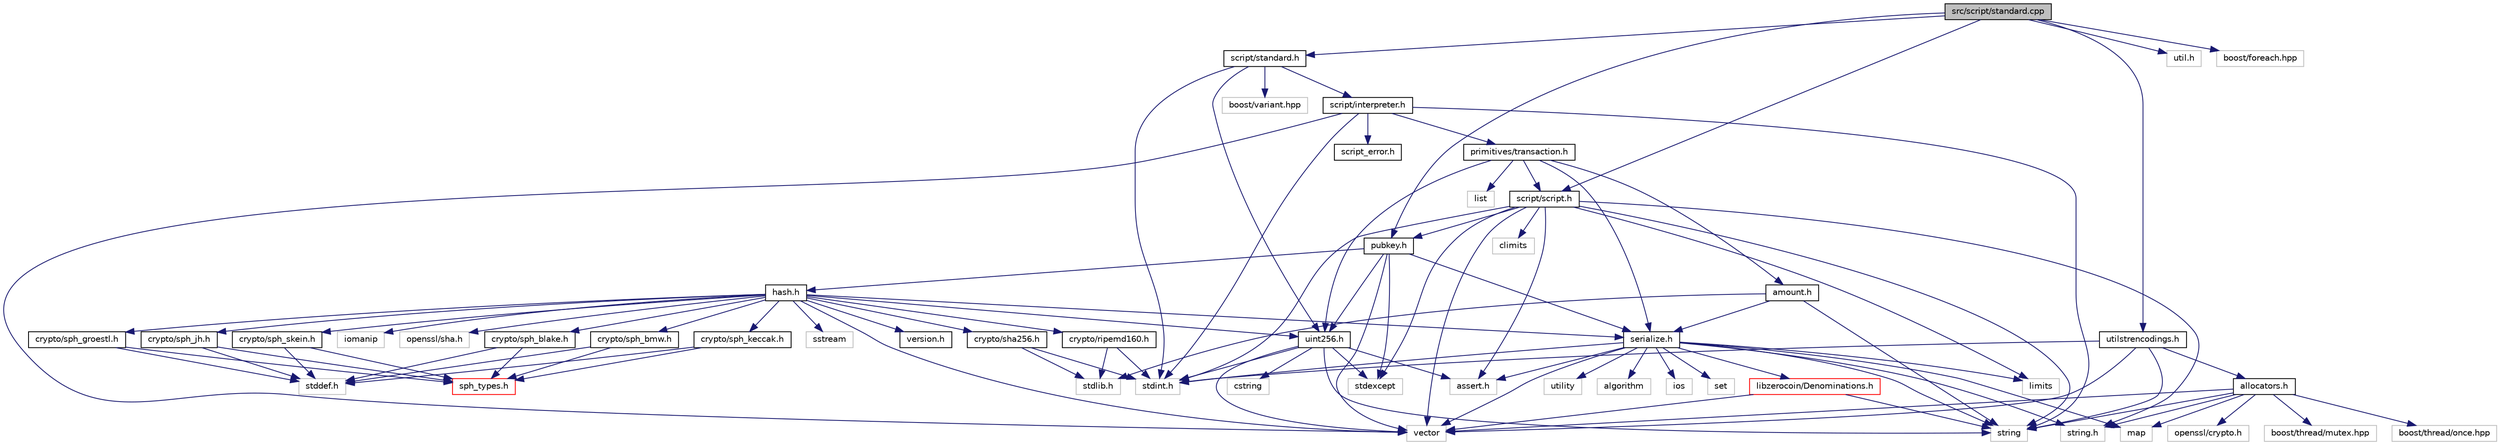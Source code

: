 digraph "src/script/standard.cpp"
{
  edge [fontname="Helvetica",fontsize="10",labelfontname="Helvetica",labelfontsize="10"];
  node [fontname="Helvetica",fontsize="10",shape=record];
  Node0 [label="src/script/standard.cpp",height=0.2,width=0.4,color="black", fillcolor="grey75", style="filled", fontcolor="black"];
  Node0 -> Node1 [color="midnightblue",fontsize="10",style="solid",fontname="Helvetica"];
  Node1 [label="script/standard.h",height=0.2,width=0.4,color="black", fillcolor="white", style="filled",URL="$standard_8h.html"];
  Node1 -> Node2 [color="midnightblue",fontsize="10",style="solid",fontname="Helvetica"];
  Node2 [label="script/interpreter.h",height=0.2,width=0.4,color="black", fillcolor="white", style="filled",URL="$interpreter_8h.html"];
  Node2 -> Node3 [color="midnightblue",fontsize="10",style="solid",fontname="Helvetica"];
  Node3 [label="script_error.h",height=0.2,width=0.4,color="black", fillcolor="white", style="filled",URL="$script__error_8h.html"];
  Node2 -> Node4 [color="midnightblue",fontsize="10",style="solid",fontname="Helvetica"];
  Node4 [label="primitives/transaction.h",height=0.2,width=0.4,color="black", fillcolor="white", style="filled",URL="$transaction_8h.html"];
  Node4 -> Node5 [color="midnightblue",fontsize="10",style="solid",fontname="Helvetica"];
  Node5 [label="amount.h",height=0.2,width=0.4,color="black", fillcolor="white", style="filled",URL="$amount_8h.html"];
  Node5 -> Node6 [color="midnightblue",fontsize="10",style="solid",fontname="Helvetica"];
  Node6 [label="serialize.h",height=0.2,width=0.4,color="black", fillcolor="white", style="filled",URL="$serialize_8h.html"];
  Node6 -> Node7 [color="midnightblue",fontsize="10",style="solid",fontname="Helvetica"];
  Node7 [label="algorithm",height=0.2,width=0.4,color="grey75", fillcolor="white", style="filled"];
  Node6 -> Node8 [color="midnightblue",fontsize="10",style="solid",fontname="Helvetica"];
  Node8 [label="assert.h",height=0.2,width=0.4,color="grey75", fillcolor="white", style="filled"];
  Node6 -> Node9 [color="midnightblue",fontsize="10",style="solid",fontname="Helvetica"];
  Node9 [label="ios",height=0.2,width=0.4,color="grey75", fillcolor="white", style="filled"];
  Node6 -> Node10 [color="midnightblue",fontsize="10",style="solid",fontname="Helvetica"];
  Node10 [label="limits",height=0.2,width=0.4,color="grey75", fillcolor="white", style="filled"];
  Node6 -> Node11 [color="midnightblue",fontsize="10",style="solid",fontname="Helvetica"];
  Node11 [label="map",height=0.2,width=0.4,color="grey75", fillcolor="white", style="filled"];
  Node6 -> Node12 [color="midnightblue",fontsize="10",style="solid",fontname="Helvetica"];
  Node12 [label="set",height=0.2,width=0.4,color="grey75", fillcolor="white", style="filled"];
  Node6 -> Node13 [color="midnightblue",fontsize="10",style="solid",fontname="Helvetica"];
  Node13 [label="stdint.h",height=0.2,width=0.4,color="grey75", fillcolor="white", style="filled"];
  Node6 -> Node14 [color="midnightblue",fontsize="10",style="solid",fontname="Helvetica"];
  Node14 [label="string.h",height=0.2,width=0.4,color="grey75", fillcolor="white", style="filled"];
  Node6 -> Node15 [color="midnightblue",fontsize="10",style="solid",fontname="Helvetica"];
  Node15 [label="string",height=0.2,width=0.4,color="grey75", fillcolor="white", style="filled"];
  Node6 -> Node16 [color="midnightblue",fontsize="10",style="solid",fontname="Helvetica"];
  Node16 [label="utility",height=0.2,width=0.4,color="grey75", fillcolor="white", style="filled"];
  Node6 -> Node17 [color="midnightblue",fontsize="10",style="solid",fontname="Helvetica"];
  Node17 [label="vector",height=0.2,width=0.4,color="grey75", fillcolor="white", style="filled"];
  Node6 -> Node18 [color="midnightblue",fontsize="10",style="solid",fontname="Helvetica"];
  Node18 [label="libzerocoin/Denominations.h",height=0.2,width=0.4,color="red", fillcolor="white", style="filled",URL="$_denominations_8h.html",tooltip="Denomination info for the Zerocoin library. "];
  Node18 -> Node15 [color="midnightblue",fontsize="10",style="solid",fontname="Helvetica"];
  Node18 -> Node17 [color="midnightblue",fontsize="10",style="solid",fontname="Helvetica"];
  Node5 -> Node20 [color="midnightblue",fontsize="10",style="solid",fontname="Helvetica"];
  Node20 [label="stdlib.h",height=0.2,width=0.4,color="grey75", fillcolor="white", style="filled"];
  Node5 -> Node15 [color="midnightblue",fontsize="10",style="solid",fontname="Helvetica"];
  Node4 -> Node21 [color="midnightblue",fontsize="10",style="solid",fontname="Helvetica"];
  Node21 [label="script/script.h",height=0.2,width=0.4,color="black", fillcolor="white", style="filled",URL="$script_8h.html"];
  Node21 -> Node8 [color="midnightblue",fontsize="10",style="solid",fontname="Helvetica"];
  Node21 -> Node22 [color="midnightblue",fontsize="10",style="solid",fontname="Helvetica"];
  Node22 [label="climits",height=0.2,width=0.4,color="grey75", fillcolor="white", style="filled"];
  Node21 -> Node10 [color="midnightblue",fontsize="10",style="solid",fontname="Helvetica"];
  Node21 -> Node23 [color="midnightblue",fontsize="10",style="solid",fontname="Helvetica"];
  Node23 [label="pubkey.h",height=0.2,width=0.4,color="black", fillcolor="white", style="filled",URL="$pubkey_8h.html"];
  Node23 -> Node24 [color="midnightblue",fontsize="10",style="solid",fontname="Helvetica"];
  Node24 [label="hash.h",height=0.2,width=0.4,color="black", fillcolor="white", style="filled",URL="$hash_8h.html"];
  Node24 -> Node25 [color="midnightblue",fontsize="10",style="solid",fontname="Helvetica"];
  Node25 [label="crypto/ripemd160.h",height=0.2,width=0.4,color="black", fillcolor="white", style="filled",URL="$ripemd160_8h.html"];
  Node25 -> Node13 [color="midnightblue",fontsize="10",style="solid",fontname="Helvetica"];
  Node25 -> Node20 [color="midnightblue",fontsize="10",style="solid",fontname="Helvetica"];
  Node24 -> Node26 [color="midnightblue",fontsize="10",style="solid",fontname="Helvetica"];
  Node26 [label="crypto/sha256.h",height=0.2,width=0.4,color="black", fillcolor="white", style="filled",URL="$sha256_8h.html"];
  Node26 -> Node13 [color="midnightblue",fontsize="10",style="solid",fontname="Helvetica"];
  Node26 -> Node20 [color="midnightblue",fontsize="10",style="solid",fontname="Helvetica"];
  Node24 -> Node6 [color="midnightblue",fontsize="10",style="solid",fontname="Helvetica"];
  Node24 -> Node27 [color="midnightblue",fontsize="10",style="solid",fontname="Helvetica"];
  Node27 [label="uint256.h",height=0.2,width=0.4,color="black", fillcolor="white", style="filled",URL="$uint256_8h.html"];
  Node27 -> Node8 [color="midnightblue",fontsize="10",style="solid",fontname="Helvetica"];
  Node27 -> Node28 [color="midnightblue",fontsize="10",style="solid",fontname="Helvetica"];
  Node28 [label="cstring",height=0.2,width=0.4,color="grey75", fillcolor="white", style="filled"];
  Node27 -> Node29 [color="midnightblue",fontsize="10",style="solid",fontname="Helvetica"];
  Node29 [label="stdexcept",height=0.2,width=0.4,color="grey75", fillcolor="white", style="filled"];
  Node27 -> Node13 [color="midnightblue",fontsize="10",style="solid",fontname="Helvetica"];
  Node27 -> Node15 [color="midnightblue",fontsize="10",style="solid",fontname="Helvetica"];
  Node27 -> Node17 [color="midnightblue",fontsize="10",style="solid",fontname="Helvetica"];
  Node24 -> Node30 [color="midnightblue",fontsize="10",style="solid",fontname="Helvetica"];
  Node30 [label="version.h",height=0.2,width=0.4,color="black", fillcolor="white", style="filled",URL="$version_8h.html"];
  Node24 -> Node31 [color="midnightblue",fontsize="10",style="solid",fontname="Helvetica"];
  Node31 [label="crypto/sph_blake.h",height=0.2,width=0.4,color="black", fillcolor="white", style="filled",URL="$sph__blake_8h.html",tooltip="BLAKE interface. "];
  Node31 -> Node32 [color="midnightblue",fontsize="10",style="solid",fontname="Helvetica"];
  Node32 [label="stddef.h",height=0.2,width=0.4,color="grey75", fillcolor="white", style="filled"];
  Node31 -> Node33 [color="midnightblue",fontsize="10",style="solid",fontname="Helvetica"];
  Node33 [label="sph_types.h",height=0.2,width=0.4,color="red", fillcolor="white", style="filled",URL="$sph__types_8h.html",tooltip="Basic type definitions. "];
  Node24 -> Node35 [color="midnightblue",fontsize="10",style="solid",fontname="Helvetica"];
  Node35 [label="crypto/sph_bmw.h",height=0.2,width=0.4,color="black", fillcolor="white", style="filled",URL="$sph__bmw_8h.html",tooltip="BMW interface. "];
  Node35 -> Node32 [color="midnightblue",fontsize="10",style="solid",fontname="Helvetica"];
  Node35 -> Node33 [color="midnightblue",fontsize="10",style="solid",fontname="Helvetica"];
  Node24 -> Node36 [color="midnightblue",fontsize="10",style="solid",fontname="Helvetica"];
  Node36 [label="crypto/sph_groestl.h",height=0.2,width=0.4,color="black", fillcolor="white", style="filled",URL="$sph__groestl_8h.html",tooltip="Groestl interface. "];
  Node36 -> Node32 [color="midnightblue",fontsize="10",style="solid",fontname="Helvetica"];
  Node36 -> Node33 [color="midnightblue",fontsize="10",style="solid",fontname="Helvetica"];
  Node24 -> Node37 [color="midnightblue",fontsize="10",style="solid",fontname="Helvetica"];
  Node37 [label="crypto/sph_jh.h",height=0.2,width=0.4,color="black", fillcolor="white", style="filled",URL="$sph__jh_8h.html",tooltip="JH interface. "];
  Node37 -> Node32 [color="midnightblue",fontsize="10",style="solid",fontname="Helvetica"];
  Node37 -> Node33 [color="midnightblue",fontsize="10",style="solid",fontname="Helvetica"];
  Node24 -> Node38 [color="midnightblue",fontsize="10",style="solid",fontname="Helvetica"];
  Node38 [label="crypto/sph_keccak.h",height=0.2,width=0.4,color="black", fillcolor="white", style="filled",URL="$sph__keccak_8h.html",tooltip="Keccak interface. "];
  Node38 -> Node32 [color="midnightblue",fontsize="10",style="solid",fontname="Helvetica"];
  Node38 -> Node33 [color="midnightblue",fontsize="10",style="solid",fontname="Helvetica"];
  Node24 -> Node39 [color="midnightblue",fontsize="10",style="solid",fontname="Helvetica"];
  Node39 [label="crypto/sph_skein.h",height=0.2,width=0.4,color="black", fillcolor="white", style="filled",URL="$sph__skein_8h.html",tooltip="Skein interface. "];
  Node39 -> Node32 [color="midnightblue",fontsize="10",style="solid",fontname="Helvetica"];
  Node39 -> Node33 [color="midnightblue",fontsize="10",style="solid",fontname="Helvetica"];
  Node24 -> Node40 [color="midnightblue",fontsize="10",style="solid",fontname="Helvetica"];
  Node40 [label="iomanip",height=0.2,width=0.4,color="grey75", fillcolor="white", style="filled"];
  Node24 -> Node41 [color="midnightblue",fontsize="10",style="solid",fontname="Helvetica"];
  Node41 [label="openssl/sha.h",height=0.2,width=0.4,color="grey75", fillcolor="white", style="filled"];
  Node24 -> Node42 [color="midnightblue",fontsize="10",style="solid",fontname="Helvetica"];
  Node42 [label="sstream",height=0.2,width=0.4,color="grey75", fillcolor="white", style="filled"];
  Node24 -> Node17 [color="midnightblue",fontsize="10",style="solid",fontname="Helvetica"];
  Node23 -> Node6 [color="midnightblue",fontsize="10",style="solid",fontname="Helvetica"];
  Node23 -> Node27 [color="midnightblue",fontsize="10",style="solid",fontname="Helvetica"];
  Node23 -> Node29 [color="midnightblue",fontsize="10",style="solid",fontname="Helvetica"];
  Node23 -> Node17 [color="midnightblue",fontsize="10",style="solid",fontname="Helvetica"];
  Node21 -> Node29 [color="midnightblue",fontsize="10",style="solid",fontname="Helvetica"];
  Node21 -> Node13 [color="midnightblue",fontsize="10",style="solid",fontname="Helvetica"];
  Node21 -> Node14 [color="midnightblue",fontsize="10",style="solid",fontname="Helvetica"];
  Node21 -> Node15 [color="midnightblue",fontsize="10",style="solid",fontname="Helvetica"];
  Node21 -> Node17 [color="midnightblue",fontsize="10",style="solid",fontname="Helvetica"];
  Node4 -> Node6 [color="midnightblue",fontsize="10",style="solid",fontname="Helvetica"];
  Node4 -> Node27 [color="midnightblue",fontsize="10",style="solid",fontname="Helvetica"];
  Node4 -> Node43 [color="midnightblue",fontsize="10",style="solid",fontname="Helvetica"];
  Node43 [label="list",height=0.2,width=0.4,color="grey75", fillcolor="white", style="filled"];
  Node2 -> Node17 [color="midnightblue",fontsize="10",style="solid",fontname="Helvetica"];
  Node2 -> Node13 [color="midnightblue",fontsize="10",style="solid",fontname="Helvetica"];
  Node2 -> Node15 [color="midnightblue",fontsize="10",style="solid",fontname="Helvetica"];
  Node1 -> Node27 [color="midnightblue",fontsize="10",style="solid",fontname="Helvetica"];
  Node1 -> Node44 [color="midnightblue",fontsize="10",style="solid",fontname="Helvetica"];
  Node44 [label="boost/variant.hpp",height=0.2,width=0.4,color="grey75", fillcolor="white", style="filled"];
  Node1 -> Node13 [color="midnightblue",fontsize="10",style="solid",fontname="Helvetica"];
  Node0 -> Node23 [color="midnightblue",fontsize="10",style="solid",fontname="Helvetica"];
  Node0 -> Node21 [color="midnightblue",fontsize="10",style="solid",fontname="Helvetica"];
  Node0 -> Node45 [color="midnightblue",fontsize="10",style="solid",fontname="Helvetica"];
  Node45 [label="util.h",height=0.2,width=0.4,color="grey75", fillcolor="white", style="filled"];
  Node0 -> Node46 [color="midnightblue",fontsize="10",style="solid",fontname="Helvetica"];
  Node46 [label="utilstrencodings.h",height=0.2,width=0.4,color="black", fillcolor="white", style="filled",URL="$utilstrencodings_8h.html"];
  Node46 -> Node47 [color="midnightblue",fontsize="10",style="solid",fontname="Helvetica"];
  Node47 [label="allocators.h",height=0.2,width=0.4,color="black", fillcolor="white", style="filled",URL="$allocators_8h.html"];
  Node47 -> Node11 [color="midnightblue",fontsize="10",style="solid",fontname="Helvetica"];
  Node47 -> Node14 [color="midnightblue",fontsize="10",style="solid",fontname="Helvetica"];
  Node47 -> Node15 [color="midnightblue",fontsize="10",style="solid",fontname="Helvetica"];
  Node47 -> Node17 [color="midnightblue",fontsize="10",style="solid",fontname="Helvetica"];
  Node47 -> Node48 [color="midnightblue",fontsize="10",style="solid",fontname="Helvetica"];
  Node48 [label="boost/thread/mutex.hpp",height=0.2,width=0.4,color="grey75", fillcolor="white", style="filled"];
  Node47 -> Node49 [color="midnightblue",fontsize="10",style="solid",fontname="Helvetica"];
  Node49 [label="boost/thread/once.hpp",height=0.2,width=0.4,color="grey75", fillcolor="white", style="filled"];
  Node47 -> Node50 [color="midnightblue",fontsize="10",style="solid",fontname="Helvetica"];
  Node50 [label="openssl/crypto.h",height=0.2,width=0.4,color="grey75", fillcolor="white", style="filled"];
  Node46 -> Node13 [color="midnightblue",fontsize="10",style="solid",fontname="Helvetica"];
  Node46 -> Node15 [color="midnightblue",fontsize="10",style="solid",fontname="Helvetica"];
  Node46 -> Node17 [color="midnightblue",fontsize="10",style="solid",fontname="Helvetica"];
  Node0 -> Node51 [color="midnightblue",fontsize="10",style="solid",fontname="Helvetica"];
  Node51 [label="boost/foreach.hpp",height=0.2,width=0.4,color="grey75", fillcolor="white", style="filled"];
}
